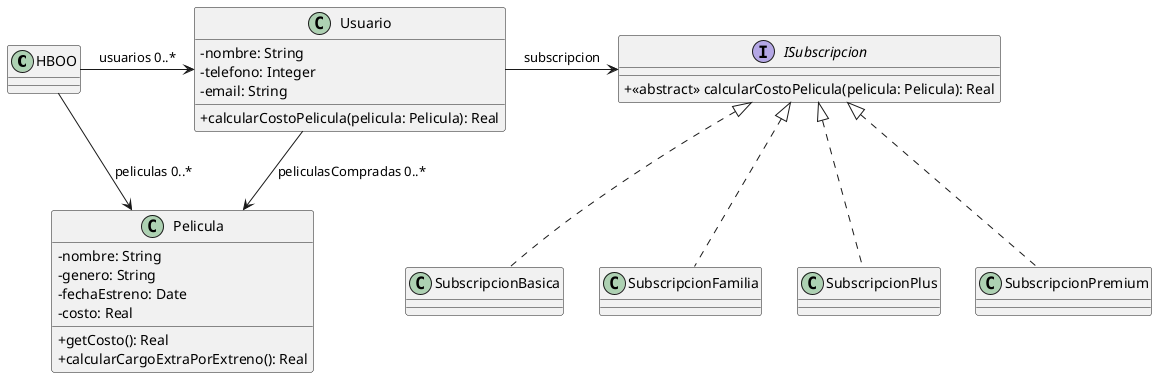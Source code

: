 @startuml

skinparam classAttributeIconSize 0

class HBOO {}

class Usuario {
-nombre: String
-telefono: Integer
-email: String
+calcularCostoPelicula(pelicula: Pelicula): Real
}

class Pelicula {
-nombre: String 
-genero: String 
-fechaEstreno: Date 
-costo: Real 
+getCosto(): Real 
+calcularCargoExtraPorExtreno(): Real
}

interface ISubscripcion {
+<<abstract>> calcularCostoPelicula(pelicula: Pelicula): Real
}

class SubscripcionBasica implements ISubscripcion {}
class SubscripcionFamilia implements ISubscripcion {}
class SubscripcionPlus implements ISubscripcion {}
class SubscripcionPremium implements ISubscripcion {}

HBOO -right-> Usuario: usuarios 0..*
HBOO -down-> Pelicula: peliculas 0..*
Usuario -down-> Pelicula: peliculasCompradas 0..*
Usuario -right-> ISubscripcion: subscripcion

@enduml
